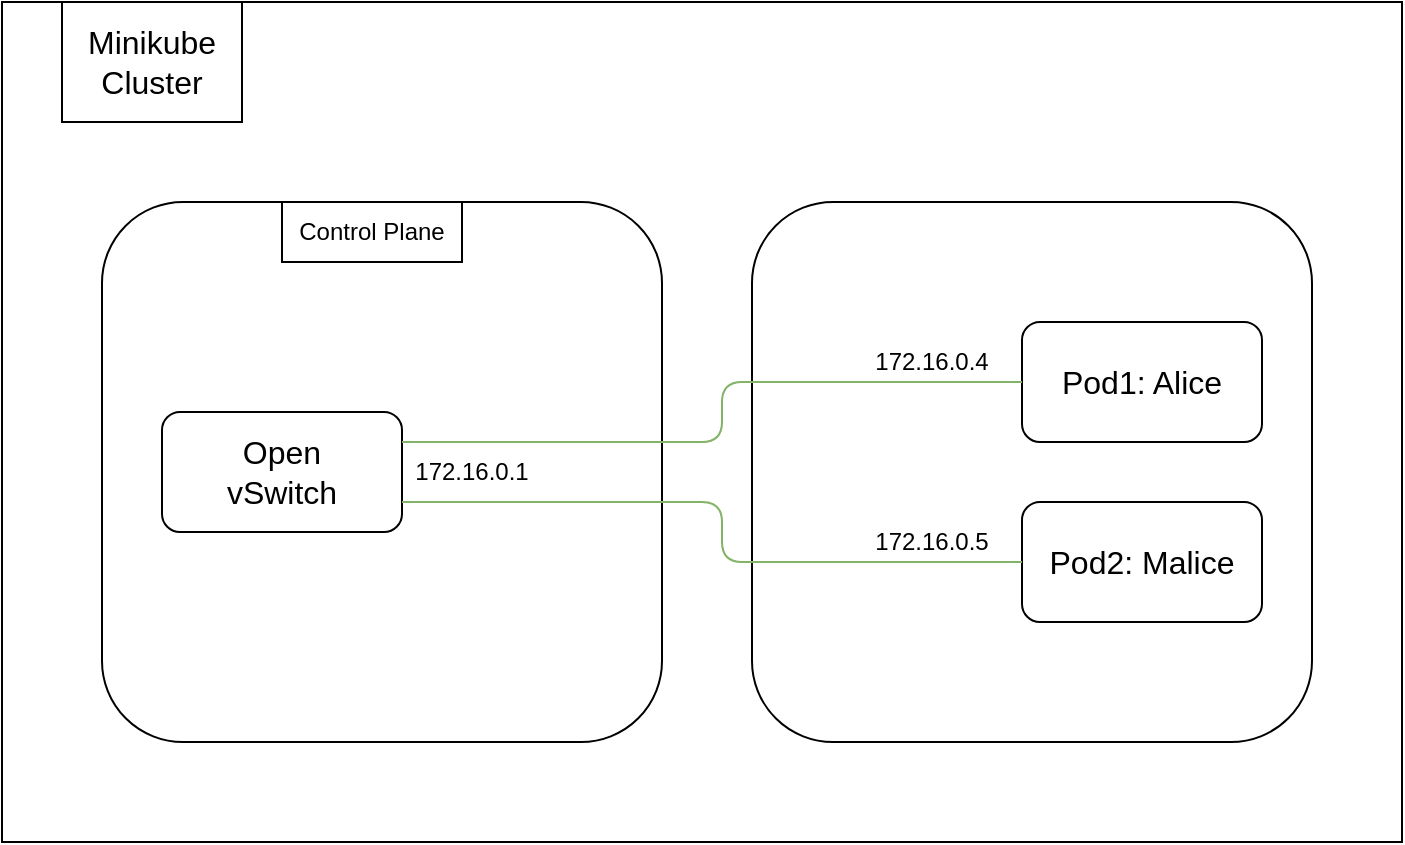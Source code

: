 <mxfile version="14.1.8" type="device" pages="3"><diagram id="SPM80yEfz0V69nwxQwvC" name="Initial State"><mxGraphModel dx="752" dy="1176" grid="1" gridSize="10" guides="1" tooltips="1" connect="1" arrows="1" fold="1" page="1" pageScale="1" pageWidth="850" pageHeight="1100" math="0" shadow="0"><root><mxCell id="0"/><mxCell id="1" parent="0"/><mxCell id="5ASjhGsuJmiU-nz4qk4i-2" value="" style="rounded=0;whiteSpace=wrap;html=1;" parent="1" vertex="1"><mxGeometry x="50" y="200" width="700" height="420" as="geometry"/></mxCell><mxCell id="5ASjhGsuJmiU-nz4qk4i-3" value="&lt;font style=&quot;font-size: 16px&quot;&gt;Minikube Cluster&lt;/font&gt;" style="rounded=0;whiteSpace=wrap;html=1;" parent="1" vertex="1"><mxGeometry x="80" y="200" width="90" height="60" as="geometry"/></mxCell><mxCell id="5ASjhGsuJmiU-nz4qk4i-6" value="" style="rounded=1;whiteSpace=wrap;html=1;" parent="1" vertex="1"><mxGeometry x="100" y="300" width="280" height="270" as="geometry"/></mxCell><mxCell id="5ASjhGsuJmiU-nz4qk4i-8" value="Control Plane" style="rounded=0;whiteSpace=wrap;html=1;" parent="1" vertex="1"><mxGeometry x="190" y="300" width="90" height="30" as="geometry"/></mxCell><mxCell id="5ASjhGsuJmiU-nz4qk4i-9" value="&lt;font style=&quot;font-size: 16px&quot;&gt;Open&lt;br&gt;vSwitch&lt;br&gt;&lt;/font&gt;" style="rounded=1;whiteSpace=wrap;html=1;" parent="1" vertex="1"><mxGeometry x="130" y="405" width="120" height="60" as="geometry"/></mxCell><mxCell id="5ASjhGsuJmiU-nz4qk4i-11" value="" style="rounded=1;whiteSpace=wrap;html=1;" parent="1" vertex="1"><mxGeometry x="425" y="300" width="280" height="270" as="geometry"/></mxCell><mxCell id="5ASjhGsuJmiU-nz4qk4i-12" value="&lt;font style=&quot;font-size: 16px&quot;&gt;Pod1: Alice&lt;/font&gt;" style="rounded=1;whiteSpace=wrap;html=1;" parent="1" vertex="1"><mxGeometry x="560" y="360" width="120" height="60" as="geometry"/></mxCell><mxCell id="5ASjhGsuJmiU-nz4qk4i-13" value="&lt;font style=&quot;font-size: 16px&quot;&gt;Pod2: Malice&lt;/font&gt;" style="rounded=1;whiteSpace=wrap;html=1;" parent="1" vertex="1"><mxGeometry x="560" y="450" width="120" height="60" as="geometry"/></mxCell><mxCell id="5ASjhGsuJmiU-nz4qk4i-14" value="" style="endArrow=none;html=1;exitX=1;exitY=0.25;exitDx=0;exitDy=0;entryX=0;entryY=0.5;entryDx=0;entryDy=0;fillColor=#d5e8d4;strokeColor=#82b366;" parent="1" source="5ASjhGsuJmiU-nz4qk4i-9" target="5ASjhGsuJmiU-nz4qk4i-12" edge="1"><mxGeometry width="50" height="50" relative="1" as="geometry"><mxPoint x="920" y="590" as="sourcePoint"/><mxPoint x="970" y="540" as="targetPoint"/><Array as="points"><mxPoint x="410" y="420"/><mxPoint x="410" y="390"/></Array></mxGeometry></mxCell><mxCell id="5ASjhGsuJmiU-nz4qk4i-15" value="" style="endArrow=none;html=1;exitX=1;exitY=0.75;exitDx=0;exitDy=0;entryX=0;entryY=0.5;entryDx=0;entryDy=0;fillColor=#d5e8d4;strokeColor=#82b366;" parent="1" source="5ASjhGsuJmiU-nz4qk4i-9" target="5ASjhGsuJmiU-nz4qk4i-13" edge="1"><mxGeometry width="50" height="50" relative="1" as="geometry"><mxPoint x="920" y="590" as="sourcePoint"/><mxPoint x="970" y="540" as="targetPoint"/><Array as="points"><mxPoint x="410" y="450"/><mxPoint x="410" y="480"/></Array></mxGeometry></mxCell><mxCell id="klybUJO9stq1i2S6__V8-1" value="172.16.0.4" style="text;html=1;strokeColor=none;fillColor=none;align=center;verticalAlign=middle;whiteSpace=wrap;rounded=0;" vertex="1" parent="1"><mxGeometry x="480" y="370" width="70" height="20" as="geometry"/></mxCell><mxCell id="klybUJO9stq1i2S6__V8-2" value="172.16.0.5" style="text;html=1;strokeColor=none;fillColor=none;align=center;verticalAlign=middle;whiteSpace=wrap;rounded=0;" vertex="1" parent="1"><mxGeometry x="480" y="460" width="70" height="20" as="geometry"/></mxCell><mxCell id="klybUJO9stq1i2S6__V8-3" value="172.16.0.1" style="text;html=1;strokeColor=none;fillColor=none;align=center;verticalAlign=middle;whiteSpace=wrap;rounded=0;" vertex="1" parent="1"><mxGeometry x="250" y="425" width="70" height="20" as="geometry"/></mxCell></root></mxGraphModel></diagram><diagram id="PsvHld23e1mlhPz0Zdyc" name="Open vSwitch"><mxGraphModel dx="752" dy="1176" grid="1" gridSize="10" guides="1" tooltips="1" connect="1" arrows="1" fold="1" page="1" pageScale="1" pageWidth="850" pageHeight="1100" math="0" shadow="0"><root><mxCell id="Ak8CmOIezb1qrzMnsXGI-0"/><mxCell id="Ak8CmOIezb1qrzMnsXGI-1" parent="Ak8CmOIezb1qrzMnsXGI-0"/><mxCell id="en2y7Kd9R6bSj-oFuXCZ-0" value="" style="rounded=0;whiteSpace=wrap;html=1;" parent="Ak8CmOIezb1qrzMnsXGI-1" vertex="1"><mxGeometry x="50" y="200" width="700" height="420" as="geometry"/></mxCell><mxCell id="en2y7Kd9R6bSj-oFuXCZ-4" value="&lt;font style=&quot;font-size: 16px&quot;&gt;Open&lt;br&gt;vSwitch&lt;br&gt;&lt;/font&gt;" style="rounded=1;whiteSpace=wrap;html=1;" parent="Ak8CmOIezb1qrzMnsXGI-1" vertex="1"><mxGeometry x="170" y="310" width="120" height="160" as="geometry"/></mxCell><mxCell id="en2y7Kd9R6bSj-oFuXCZ-10" value="" style="endArrow=none;html=1;entryX=1;entryY=0.25;entryDx=0;entryDy=0;" parent="Ak8CmOIezb1qrzMnsXGI-1" target="en2y7Kd9R6bSj-oFuXCZ-4" edge="1"><mxGeometry width="50" height="50" relative="1" as="geometry"><mxPoint x="750" y="350" as="sourcePoint"/><mxPoint x="450" y="570" as="targetPoint"/></mxGeometry></mxCell><mxCell id="en2y7Kd9R6bSj-oFuXCZ-11" value="" style="endArrow=none;html=1;entryX=1;entryY=0.5;entryDx=0;entryDy=0;" parent="Ak8CmOIezb1qrzMnsXGI-1" target="en2y7Kd9R6bSj-oFuXCZ-4" edge="1"><mxGeometry width="50" height="50" relative="1" as="geometry"><mxPoint x="750" y="390" as="sourcePoint"/><mxPoint x="300" y="360" as="targetPoint"/></mxGeometry></mxCell><mxCell id="en2y7Kd9R6bSj-oFuXCZ-13" value="Malice Port:&amp;nbsp;malice-36bc12" style="text;html=1;strokeColor=none;fillColor=none;align=center;verticalAlign=middle;whiteSpace=wrap;rounded=0;" parent="Ak8CmOIezb1qrzMnsXGI-1" vertex="1"><mxGeometry x="310" y="370" width="160" height="20" as="geometry"/></mxCell><mxCell id="en2y7Kd9R6bSj-oFuXCZ-14" value="" style="endArrow=none;html=1;entryX=1;entryY=0.75;entryDx=0;entryDy=0;" parent="Ak8CmOIezb1qrzMnsXGI-1" target="en2y7Kd9R6bSj-oFuXCZ-4" edge="1"><mxGeometry width="50" height="50" relative="1" as="geometry"><mxPoint x="750" y="430" as="sourcePoint"/><mxPoint x="300" y="360" as="targetPoint"/></mxGeometry></mxCell><mxCell id="en2y7Kd9R6bSj-oFuXCZ-15" value="" style="endArrow=none;dashed=1;html=1;dashPattern=1 3;strokeWidth=2;entryX=0.5;entryY=1;entryDx=0;entryDy=0;" parent="Ak8CmOIezb1qrzMnsXGI-1" target="en2y7Kd9R6bSj-oFuXCZ-13" edge="1"><mxGeometry width="50" height="50" relative="1" as="geometry"><mxPoint x="390" y="430" as="sourcePoint"/><mxPoint x="450" y="570" as="targetPoint"/></mxGeometry></mxCell><mxCell id="en2y7Kd9R6bSj-oFuXCZ-16" value="OpenFlow rules for each port" style="ellipse;shape=cloud;whiteSpace=wrap;html=1;" parent="Ak8CmOIezb1qrzMnsXGI-1" vertex="1"><mxGeometry x="295" y="510" width="260" height="90" as="geometry"/></mxCell><mxCell id="en2y7Kd9R6bSj-oFuXCZ-18" value="" style="endArrow=classic;html=1;entryX=0.5;entryY=1;entryDx=0;entryDy=0;exitX=0.07;exitY=0.4;exitDx=0;exitDy=0;exitPerimeter=0;" parent="Ak8CmOIezb1qrzMnsXGI-1" source="en2y7Kd9R6bSj-oFuXCZ-16" target="en2y7Kd9R6bSj-oFuXCZ-4" edge="1"><mxGeometry width="50" height="50" relative="1" as="geometry"><mxPoint x="400" y="610" as="sourcePoint"/><mxPoint x="450" y="560" as="targetPoint"/><Array as="points"><mxPoint x="230" y="546"/></Array></mxGeometry></mxCell><mxCell id="SZ4kcaqRq2VM1pO-YiJL-0" value="Alice Port: alice-e8247b" style="text;html=1;strokeColor=none;fillColor=none;align=center;verticalAlign=middle;whiteSpace=wrap;rounded=0;" vertex="1" parent="Ak8CmOIezb1qrzMnsXGI-1"><mxGeometry x="310" y="330" width="160" height="20" as="geometry"/></mxCell></root></mxGraphModel></diagram><diagram id="keTgcMTT-1bJGkDbGJUV" name="Blocked Traffic State"><mxGraphModel dx="752" dy="1176" grid="1" gridSize="10" guides="1" tooltips="1" connect="1" arrows="1" fold="1" page="1" pageScale="1" pageWidth="850" pageHeight="1100" math="0" shadow="0"><root><mxCell id="qSN2E5AB2AXE3U8TbIWF-0"/><mxCell id="qSN2E5AB2AXE3U8TbIWF-1" parent="qSN2E5AB2AXE3U8TbIWF-0"/><mxCell id="FOJljS1SujpZjX8NkqrS-0" value="" style="rounded=0;whiteSpace=wrap;html=1;" vertex="1" parent="qSN2E5AB2AXE3U8TbIWF-1"><mxGeometry x="50" y="200" width="700" height="420" as="geometry"/></mxCell><mxCell id="FOJljS1SujpZjX8NkqrS-1" value="&lt;font style=&quot;font-size: 16px&quot;&gt;Minikube Cluster&lt;/font&gt;" style="rounded=0;whiteSpace=wrap;html=1;" vertex="1" parent="qSN2E5AB2AXE3U8TbIWF-1"><mxGeometry x="80" y="200" width="90" height="60" as="geometry"/></mxCell><mxCell id="FOJljS1SujpZjX8NkqrS-2" value="" style="rounded=1;whiteSpace=wrap;html=1;" vertex="1" parent="qSN2E5AB2AXE3U8TbIWF-1"><mxGeometry x="100" y="300" width="280" height="270" as="geometry"/></mxCell><mxCell id="FOJljS1SujpZjX8NkqrS-3" value="Control Plane" style="rounded=0;whiteSpace=wrap;html=1;" vertex="1" parent="qSN2E5AB2AXE3U8TbIWF-1"><mxGeometry x="190" y="300" width="90" height="30" as="geometry"/></mxCell><mxCell id="FOJljS1SujpZjX8NkqrS-4" value="&lt;font style=&quot;font-size: 16px&quot;&gt;Open&lt;br&gt;vSwitch&lt;br&gt;&lt;/font&gt;" style="rounded=1;whiteSpace=wrap;html=1;" vertex="1" parent="qSN2E5AB2AXE3U8TbIWF-1"><mxGeometry x="130" y="405" width="120" height="60" as="geometry"/></mxCell><mxCell id="FOJljS1SujpZjX8NkqrS-5" value="" style="rounded=1;whiteSpace=wrap;html=1;" vertex="1" parent="qSN2E5AB2AXE3U8TbIWF-1"><mxGeometry x="425" y="300" width="280" height="270" as="geometry"/></mxCell><mxCell id="FOJljS1SujpZjX8NkqrS-6" value="&lt;font style=&quot;font-size: 16px&quot;&gt;Pod1: Alice&lt;/font&gt;" style="rounded=1;whiteSpace=wrap;html=1;" vertex="1" parent="qSN2E5AB2AXE3U8TbIWF-1"><mxGeometry x="560" y="360" width="120" height="60" as="geometry"/></mxCell><mxCell id="FOJljS1SujpZjX8NkqrS-7" value="&lt;font style=&quot;font-size: 16px&quot;&gt;Pod2: Malice&lt;/font&gt;" style="rounded=1;whiteSpace=wrap;html=1;" vertex="1" parent="qSN2E5AB2AXE3U8TbIWF-1"><mxGeometry x="560" y="450" width="120" height="60" as="geometry"/></mxCell><mxCell id="FOJljS1SujpZjX8NkqrS-8" value="" style="endArrow=none;html=1;exitX=1;exitY=0.25;exitDx=0;exitDy=0;entryX=0;entryY=0.5;entryDx=0;entryDy=0;fillColor=#d5e8d4;strokeColor=#82b366;" edge="1" parent="qSN2E5AB2AXE3U8TbIWF-1" source="FOJljS1SujpZjX8NkqrS-4" target="FOJljS1SujpZjX8NkqrS-6"><mxGeometry width="50" height="50" relative="1" as="geometry"><mxPoint x="920" y="590" as="sourcePoint"/><mxPoint x="970" y="540" as="targetPoint"/><Array as="points"><mxPoint x="410" y="420"/><mxPoint x="410" y="390"/></Array></mxGeometry></mxCell><mxCell id="FOJljS1SujpZjX8NkqrS-9" value="" style="endArrow=none;html=1;exitX=1;exitY=0.75;exitDx=0;exitDy=0;entryX=0;entryY=0.5;entryDx=0;entryDy=0;fillColor=#e51400;strokeColor=#B20000;" edge="1" parent="qSN2E5AB2AXE3U8TbIWF-1" source="FOJljS1SujpZjX8NkqrS-4" target="FOJljS1SujpZjX8NkqrS-7"><mxGeometry width="50" height="50" relative="1" as="geometry"><mxPoint x="920" y="590" as="sourcePoint"/><mxPoint x="970" y="540" as="targetPoint"/><Array as="points"><mxPoint x="410" y="450"/><mxPoint x="410" y="480"/></Array></mxGeometry></mxCell><mxCell id="FOJljS1SujpZjX8NkqrS-10" value="172.16.0.4" style="text;html=1;strokeColor=none;fillColor=none;align=center;verticalAlign=middle;whiteSpace=wrap;rounded=0;" vertex="1" parent="qSN2E5AB2AXE3U8TbIWF-1"><mxGeometry x="480" y="370" width="70" height="20" as="geometry"/></mxCell><mxCell id="FOJljS1SujpZjX8NkqrS-11" value="172.16.0.5" style="text;html=1;strokeColor=none;fillColor=none;align=center;verticalAlign=middle;whiteSpace=wrap;rounded=0;" vertex="1" parent="qSN2E5AB2AXE3U8TbIWF-1"><mxGeometry x="480" y="460" width="70" height="20" as="geometry"/></mxCell><mxCell id="FOJljS1SujpZjX8NkqrS-12" value="172.16.0.1" style="text;html=1;strokeColor=none;fillColor=none;align=center;verticalAlign=middle;whiteSpace=wrap;rounded=0;" vertex="1" parent="qSN2E5AB2AXE3U8TbIWF-1"><mxGeometry x="250" y="425" width="70" height="20" as="geometry"/></mxCell></root></mxGraphModel></diagram></mxfile>